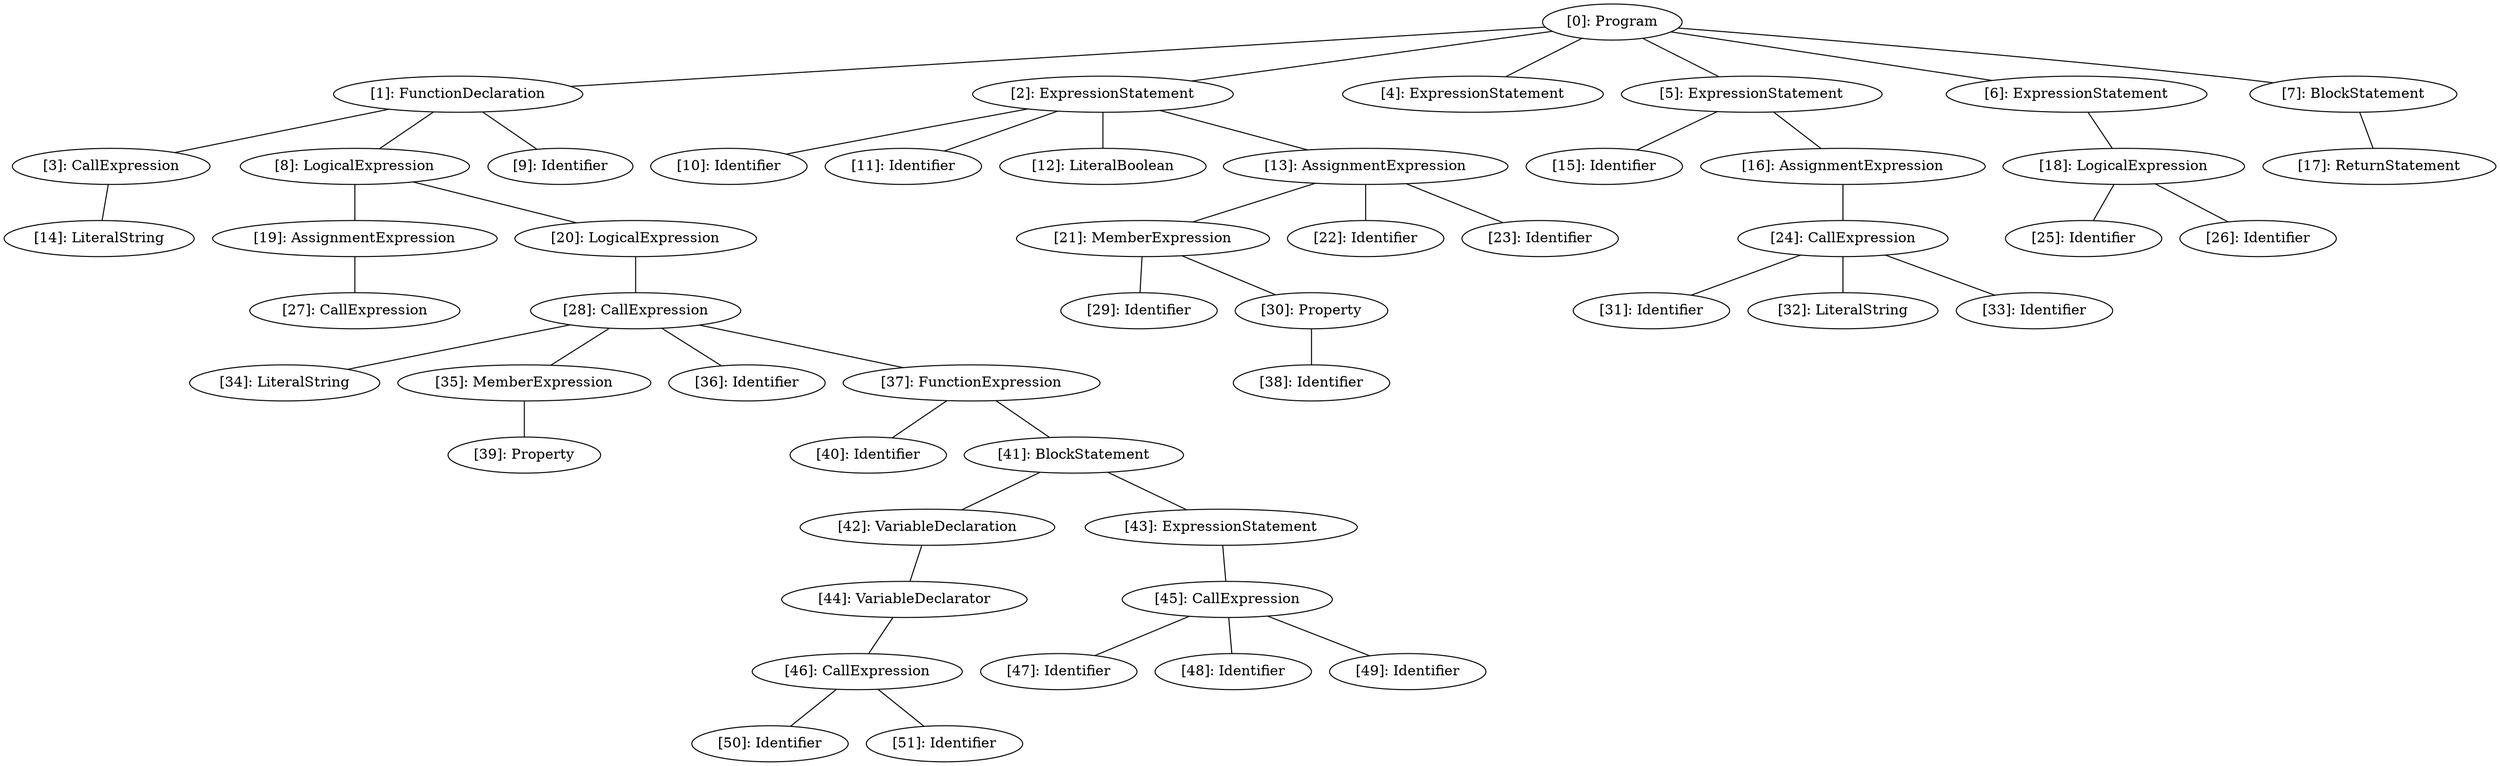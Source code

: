 // Result
graph {
	0 [label="[0]: Program"]
	1 [label="[1]: FunctionDeclaration"]
	2 [label="[2]: ExpressionStatement"]
	3 [label="[3]: CallExpression"]
	4 [label="[4]: ExpressionStatement"]
	5 [label="[5]: ExpressionStatement"]
	6 [label="[6]: ExpressionStatement"]
	7 [label="[7]: BlockStatement"]
	8 [label="[8]: LogicalExpression"]
	9 [label="[9]: Identifier"]
	10 [label="[10]: Identifier"]
	11 [label="[11]: Identifier"]
	12 [label="[12]: LiteralBoolean"]
	13 [label="[13]: AssignmentExpression"]
	14 [label="[14]: LiteralString"]
	15 [label="[15]: Identifier"]
	16 [label="[16]: AssignmentExpression"]
	17 [label="[17]: ReturnStatement"]
	18 [label="[18]: LogicalExpression"]
	19 [label="[19]: AssignmentExpression"]
	20 [label="[20]: LogicalExpression"]
	21 [label="[21]: MemberExpression"]
	22 [label="[22]: Identifier"]
	23 [label="[23]: Identifier"]
	24 [label="[24]: CallExpression"]
	25 [label="[25]: Identifier"]
	26 [label="[26]: Identifier"]
	27 [label="[27]: CallExpression"]
	28 [label="[28]: CallExpression"]
	29 [label="[29]: Identifier"]
	30 [label="[30]: Property"]
	31 [label="[31]: Identifier"]
	32 [label="[32]: LiteralString"]
	33 [label="[33]: Identifier"]
	34 [label="[34]: LiteralString"]
	35 [label="[35]: MemberExpression"]
	36 [label="[36]: Identifier"]
	37 [label="[37]: FunctionExpression"]
	38 [label="[38]: Identifier"]
	39 [label="[39]: Property"]
	40 [label="[40]: Identifier"]
	41 [label="[41]: BlockStatement"]
	42 [label="[42]: VariableDeclaration"]
	43 [label="[43]: ExpressionStatement"]
	44 [label="[44]: VariableDeclarator"]
	45 [label="[45]: CallExpression"]
	46 [label="[46]: CallExpression"]
	47 [label="[47]: Identifier"]
	48 [label="[48]: Identifier"]
	49 [label="[49]: Identifier"]
	50 [label="[50]: Identifier"]
	51 [label="[51]: Identifier"]
	0 -- 1
	0 -- 2
	0 -- 4
	0 -- 5
	0 -- 6
	0 -- 7
	1 -- 3
	1 -- 8
	1 -- 9
	2 -- 10
	2 -- 11
	2 -- 12
	2 -- 13
	3 -- 14
	5 -- 15
	5 -- 16
	6 -- 18
	7 -- 17
	8 -- 19
	8 -- 20
	13 -- 21
	13 -- 22
	13 -- 23
	16 -- 24
	18 -- 25
	18 -- 26
	19 -- 27
	20 -- 28
	21 -- 29
	21 -- 30
	24 -- 31
	24 -- 32
	24 -- 33
	28 -- 34
	28 -- 35
	28 -- 36
	28 -- 37
	30 -- 38
	35 -- 39
	37 -- 40
	37 -- 41
	41 -- 42
	41 -- 43
	42 -- 44
	43 -- 45
	44 -- 46
	45 -- 47
	45 -- 48
	45 -- 49
	46 -- 50
	46 -- 51
}
